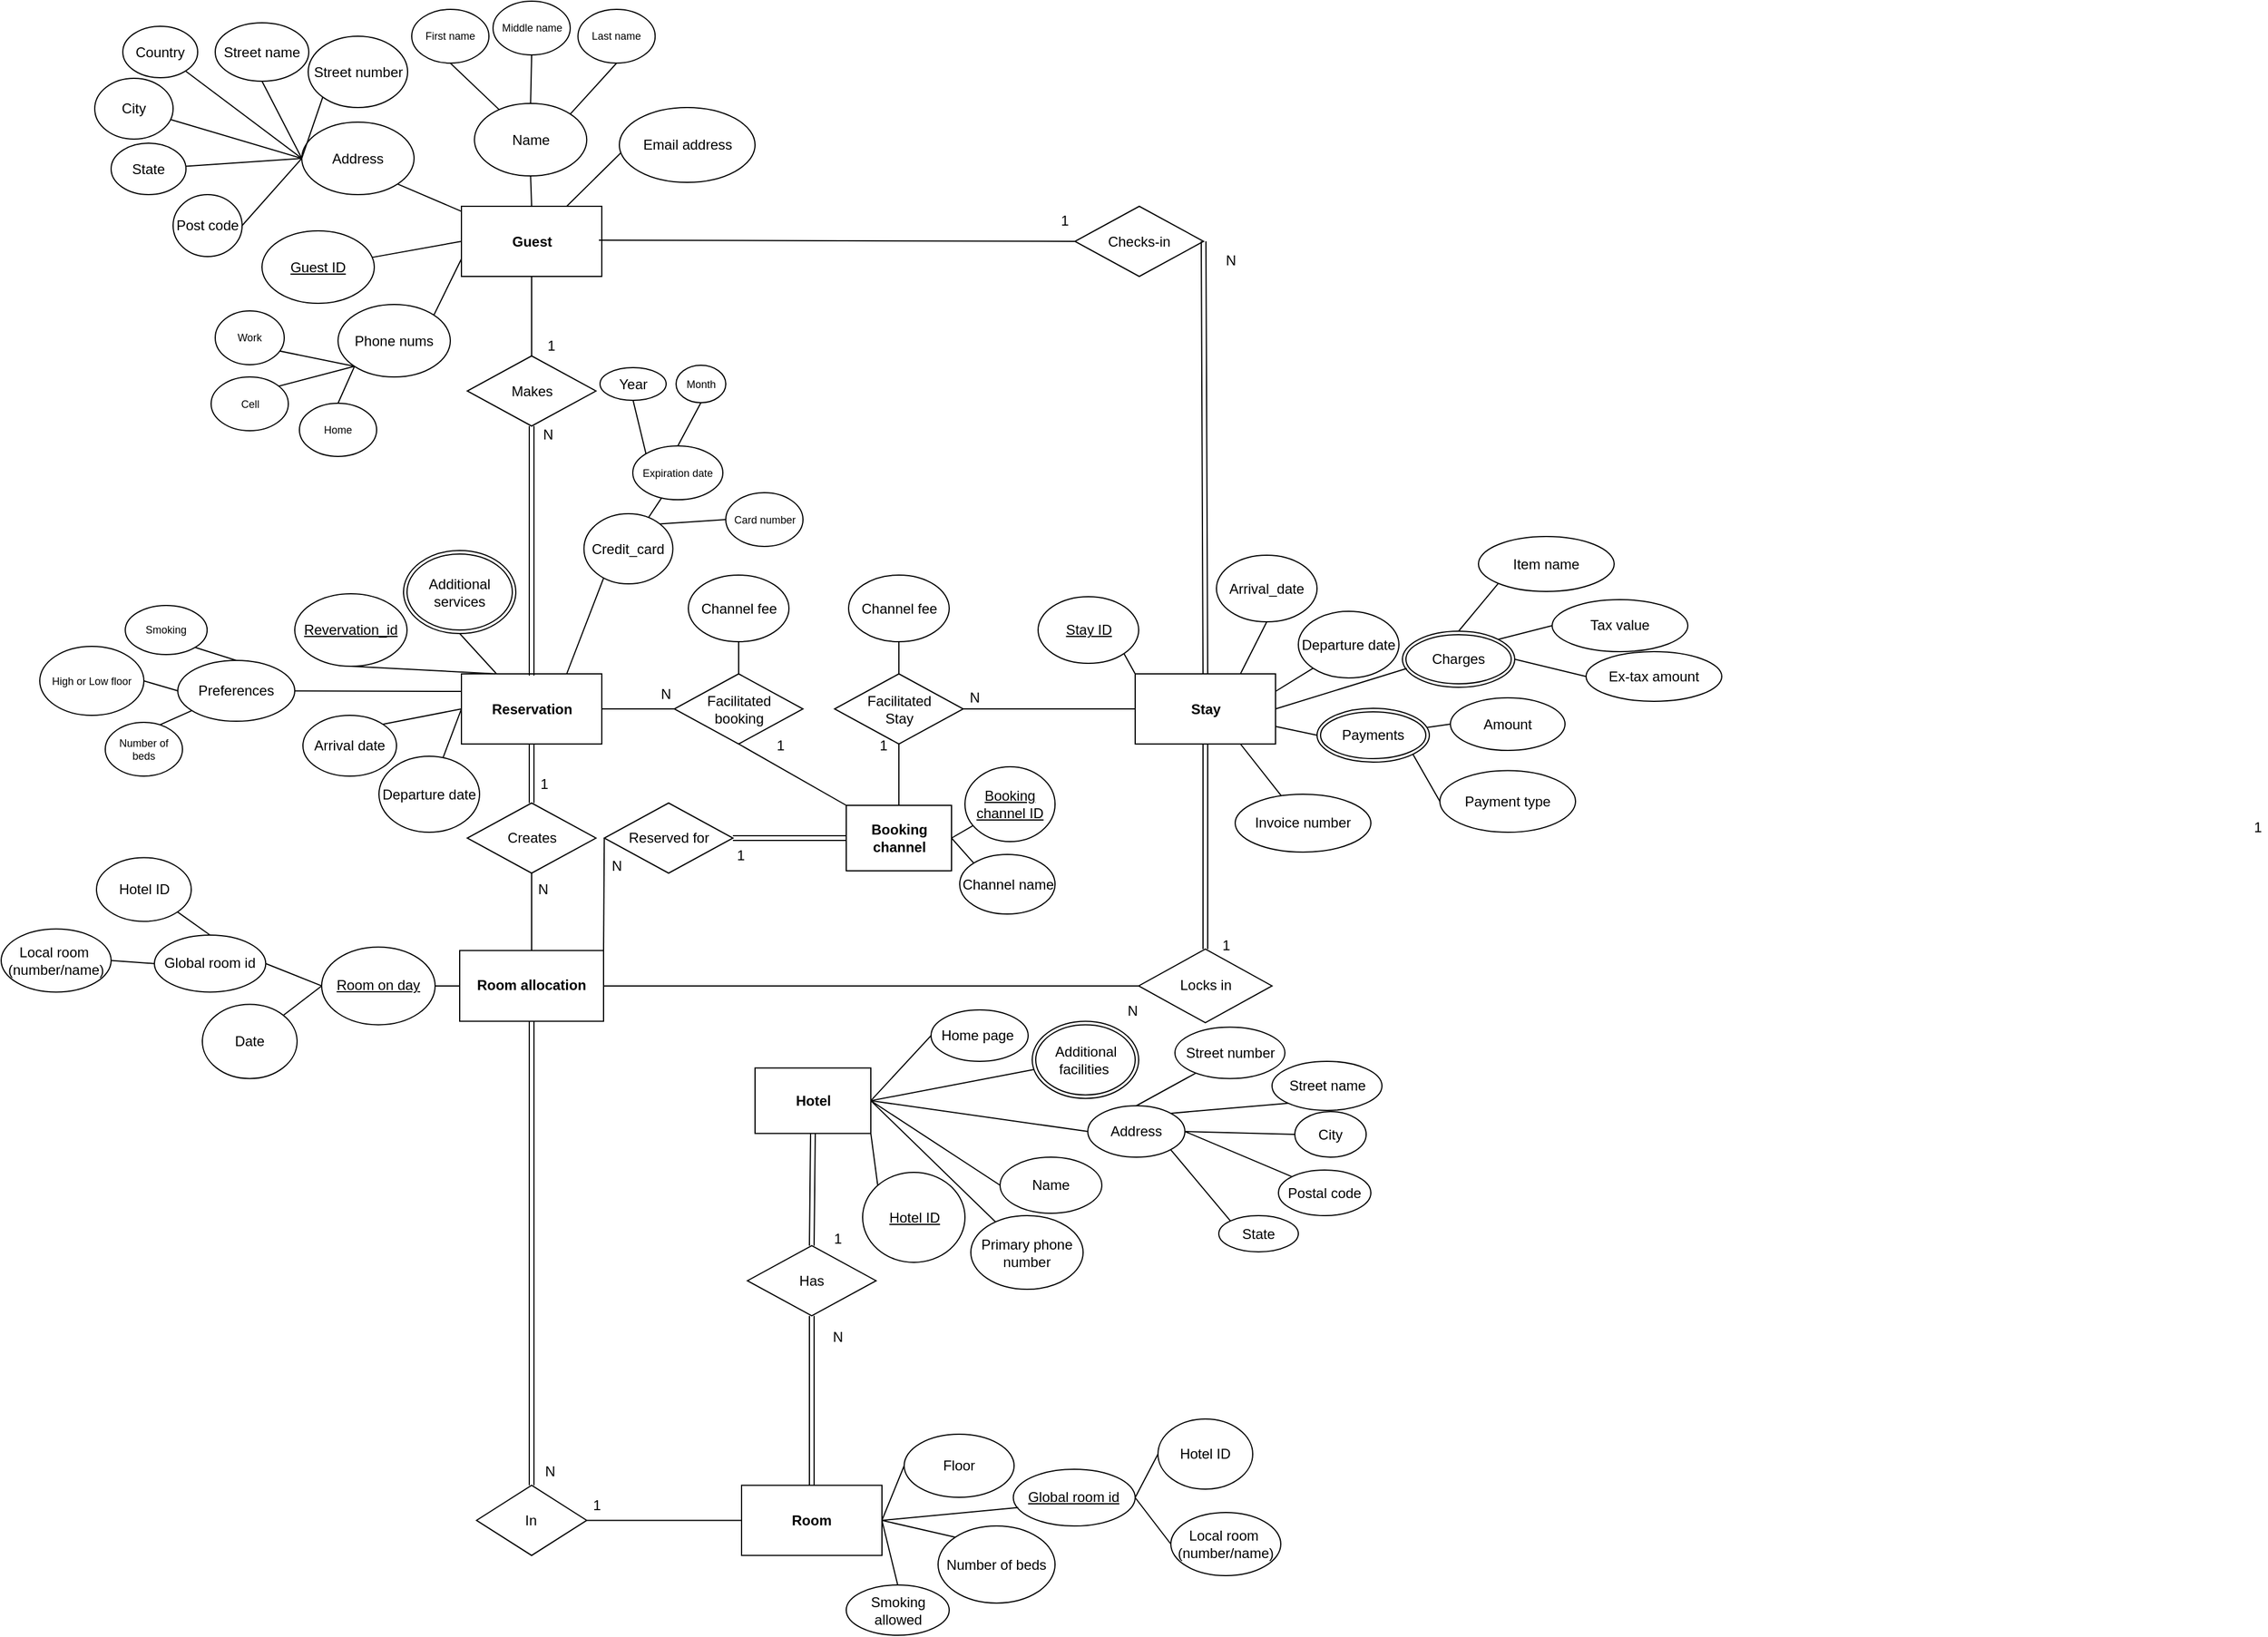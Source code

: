 <mxfile version="15.8.7" type="device"><diagram id="Vvz4wdSxNSkHzIEwYRlT" name="Page-1"><mxGraphModel dx="2076" dy="1298" grid="0" gridSize="10" guides="1" tooltips="1" connect="1" arrows="1" fold="1" page="1" pageScale="1" pageWidth="1169" pageHeight="827" math="0" shadow="0"><root><mxCell id="0"/><mxCell id="1" parent="0"/><mxCell id="kSZO29W48mDVcHMyqwMA-70" style="edgeStyle=none;rounded=0;orthogonalLoop=1;jettySize=auto;html=1;exitX=1;exitY=0.5;exitDx=0;exitDy=0;entryX=0;entryY=0.5;entryDx=0;entryDy=0;fontSize=9;endArrow=none;endFill=0;" parent="1" source="kSZO29W48mDVcHMyqwMA-4" target="JMM3_F4VbtokPOCw57lF-1" edge="1"><mxGeometry relative="1" as="geometry"/></mxCell><mxCell id="mEzknX68HwNAmS_DuOYf-18" style="rounded=0;orthogonalLoop=1;jettySize=auto;html=1;exitX=0;exitY=0.25;exitDx=0;exitDy=0;endArrow=none;endFill=0;" parent="1" source="kSZO29W48mDVcHMyqwMA-4" target="mEzknX68HwNAmS_DuOYf-3" edge="1"><mxGeometry relative="1" as="geometry"><mxPoint x="592" y="580.5" as="targetPoint"/></mxGeometry></mxCell><mxCell id="mEzknX68HwNAmS_DuOYf-25" style="edgeStyle=none;rounded=0;orthogonalLoop=1;jettySize=auto;html=1;exitX=0.25;exitY=0;exitDx=0;exitDy=0;endArrow=none;endFill=0;entryX=0.5;entryY=1;entryDx=0;entryDy=0;" parent="1" source="kSZO29W48mDVcHMyqwMA-4" target="mEzknX68HwNAmS_DuOYf-2" edge="1"><mxGeometry relative="1" as="geometry"><mxPoint x="636" y="532.5" as="targetPoint"/></mxGeometry></mxCell><mxCell id="mEzknX68HwNAmS_DuOYf-27" style="edgeStyle=none;rounded=0;orthogonalLoop=1;jettySize=auto;html=1;exitX=0;exitY=0.5;exitDx=0;exitDy=0;entryX=1;entryY=0;entryDx=0;entryDy=0;endArrow=none;endFill=0;" parent="1" source="kSZO29W48mDVcHMyqwMA-4" target="mEzknX68HwNAmS_DuOYf-6" edge="1"><mxGeometry relative="1" as="geometry"/></mxCell><mxCell id="mEzknX68HwNAmS_DuOYf-28" style="edgeStyle=none;rounded=0;orthogonalLoop=1;jettySize=auto;html=1;exitX=0.75;exitY=0;exitDx=0;exitDy=0;entryX=0.5;entryY=0;entryDx=0;entryDy=0;endArrow=none;endFill=0;" parent="1" source="kSZO29W48mDVcHMyqwMA-4" target="mEzknX68HwNAmS_DuOYf-5" edge="1"><mxGeometry relative="1" as="geometry"/></mxCell><mxCell id="kSZO29W48mDVcHMyqwMA-4" value="Reservation" style="rounded=0;whiteSpace=wrap;html=1;fontStyle=1" parent="1" vertex="1"><mxGeometry x="680.5" y="594.5" width="120" height="60" as="geometry"/></mxCell><mxCell id="kSZO29W48mDVcHMyqwMA-6" value="&lt;span style=&quot;font-weight: normal&quot;&gt;Makes&lt;/span&gt;" style="rhombus;whiteSpace=wrap;html=1;fontStyle=1" parent="1" vertex="1"><mxGeometry x="685.51" y="322.5" width="110" height="60" as="geometry"/></mxCell><mxCell id="mEzknX68HwNAmS_DuOYf-53" style="edgeStyle=none;rounded=0;orthogonalLoop=1;jettySize=auto;html=1;exitX=0;exitY=0.5;exitDx=0;exitDy=0;endArrow=none;endFill=0;" parent="1" source="kSZO29W48mDVcHMyqwMA-10" target="mEzknX68HwNAmS_DuOYf-46" edge="1"><mxGeometry relative="1" as="geometry"/></mxCell><mxCell id="mEzknX68HwNAmS_DuOYf-56" style="edgeStyle=none;rounded=0;orthogonalLoop=1;jettySize=auto;html=1;entryX=0.5;entryY=1;entryDx=0;entryDy=0;endArrow=none;endFill=0;exitX=0.5;exitY=0;exitDx=0;exitDy=0;" parent="1" source="kSZO29W48mDVcHMyqwMA-10" target="mEzknX68HwNAmS_DuOYf-50" edge="1"><mxGeometry relative="1" as="geometry"><mxPoint x="793" y="213.5" as="sourcePoint"/></mxGeometry></mxCell><mxCell id="kSZO29W48mDVcHMyqwMA-10" value="Guest" style="rounded=0;whiteSpace=wrap;html=1;fontStyle=1" parent="1" vertex="1"><mxGeometry x="680.5" y="194.5" width="120" height="60" as="geometry"/></mxCell><mxCell id="mEzknX68HwNAmS_DuOYf-40" value="" style="edgeStyle=none;rounded=0;orthogonalLoop=1;jettySize=auto;html=1;endArrow=none;endFill=0;exitX=0;exitY=0.5;exitDx=0;exitDy=0;entryX=1;entryY=0.5;entryDx=0;entryDy=0;" parent="1" source="kSZO29W48mDVcHMyqwMA-11" target="mEzknX68HwNAmS_DuOYf-36" edge="1"><mxGeometry relative="1" as="geometry"><mxPoint x="646" y="932.5" as="targetPoint"/></mxGeometry></mxCell><mxCell id="kSZO29W48mDVcHMyqwMA-11" value="Room allocation" style="rounded=0;whiteSpace=wrap;html=1;fontStyle=1" parent="1" vertex="1"><mxGeometry x="679.01" y="831.22" width="123" height="60.5" as="geometry"/></mxCell><mxCell id="kSZO29W48mDVcHMyqwMA-12" value="&lt;span style=&quot;font-weight: normal&quot;&gt;Creates&lt;/span&gt;" style="rhombus;whiteSpace=wrap;html=1;fontStyle=1" parent="1" vertex="1"><mxGeometry x="685.5" y="705" width="110" height="60" as="geometry"/></mxCell><mxCell id="kSZO29W48mDVcHMyqwMA-75" style="edgeStyle=none;rounded=0;orthogonalLoop=1;jettySize=auto;html=1;fontSize=9;endArrow=none;endFill=0;exitX=1;exitY=0.5;exitDx=0;exitDy=0;entryX=0;entryY=0;entryDx=0;entryDy=0;" parent="1" source="kSZO29W48mDVcHMyqwMA-68" target="kSZO29W48mDVcHMyqwMA-73" edge="1"><mxGeometry relative="1" as="geometry"><mxPoint x="1060" y="644.5" as="sourcePoint"/><mxPoint x="1072" y="687.5" as="targetPoint"/></mxGeometry></mxCell><mxCell id="kSZO29W48mDVcHMyqwMA-78" style="edgeStyle=none;rounded=0;orthogonalLoop=1;jettySize=auto;html=1;exitX=1;exitY=0.5;exitDx=0;exitDy=0;fontSize=9;endArrow=none;endFill=0;" parent="1" source="kSZO29W48mDVcHMyqwMA-68" target="kSZO29W48mDVcHMyqwMA-74" edge="1"><mxGeometry relative="1" as="geometry"/></mxCell><mxCell id="kSZO29W48mDVcHMyqwMA-68" value="Booking channel" style="rounded=0;whiteSpace=wrap;html=1;fontStyle=1" parent="1" vertex="1"><mxGeometry x="1009.5" y="707" width="90" height="56" as="geometry"/></mxCell><mxCell id="kSZO29W48mDVcHMyqwMA-69" value="&lt;span style=&quot;font-weight: normal&quot;&gt;Facilitated&lt;br&gt;Stay&lt;br&gt;&lt;/span&gt;" style="rhombus;whiteSpace=wrap;html=1;fontStyle=1" parent="1" vertex="1"><mxGeometry x="999.5" y="594.5" width="110" height="60" as="geometry"/></mxCell><mxCell id="kSZO29W48mDVcHMyqwMA-77" style="edgeStyle=none;rounded=0;orthogonalLoop=1;jettySize=auto;html=1;exitX=0.5;exitY=1;exitDx=0;exitDy=0;fontSize=9;endArrow=none;endFill=0;entryX=0.5;entryY=0;entryDx=0;entryDy=0;" parent="1" source="kSZO29W48mDVcHMyqwMA-72" target="kSZO29W48mDVcHMyqwMA-69" edge="1"><mxGeometry relative="1" as="geometry"><mxPoint x="1034" y="569" as="targetPoint"/><Array as="points"/></mxGeometry></mxCell><mxCell id="kSZO29W48mDVcHMyqwMA-72" value="Channel fee" style="ellipse;whiteSpace=wrap;html=1;" parent="1" vertex="1"><mxGeometry x="1011.5" y="510" width="86" height="57" as="geometry"/></mxCell><mxCell id="kSZO29W48mDVcHMyqwMA-73" value="Channel name" style="ellipse;whiteSpace=wrap;html=1;" parent="1" vertex="1"><mxGeometry x="1106.5" y="749" width="81.5" height="51" as="geometry"/></mxCell><mxCell id="kSZO29W48mDVcHMyqwMA-74" value="&lt;u&gt;Booking channel ID&lt;/u&gt;" style="ellipse;whiteSpace=wrap;html=1;fillColor=#FFFFFF;strokeColor=#000000;" parent="1" vertex="1"><mxGeometry x="1111" y="674" width="77" height="64" as="geometry"/></mxCell><mxCell id="mEzknX68HwNAmS_DuOYf-2" value="&lt;u&gt;Revervation_id&lt;/u&gt;" style="ellipse;whiteSpace=wrap;html=1;" parent="1" vertex="1"><mxGeometry x="538" y="526" width="96" height="62" as="geometry"/></mxCell><mxCell id="mEzknX68HwNAmS_DuOYf-19" style="edgeStyle=none;rounded=0;orthogonalLoop=1;jettySize=auto;html=1;exitX=0.5;exitY=0;exitDx=0;exitDy=0;entryX=1;entryY=1;entryDx=0;entryDy=0;endArrow=none;endFill=0;" parent="1" source="mEzknX68HwNAmS_DuOYf-3" target="mEzknX68HwNAmS_DuOYf-12" edge="1"><mxGeometry relative="1" as="geometry"/></mxCell><mxCell id="mEzknX68HwNAmS_DuOYf-20" style="edgeStyle=none;rounded=0;orthogonalLoop=1;jettySize=auto;html=1;exitX=0;exitY=0.5;exitDx=0;exitDy=0;entryX=1;entryY=0.5;entryDx=0;entryDy=0;endArrow=none;endFill=0;" parent="1" source="mEzknX68HwNAmS_DuOYf-3" target="mEzknX68HwNAmS_DuOYf-13" edge="1"><mxGeometry relative="1" as="geometry"/></mxCell><mxCell id="mEzknX68HwNAmS_DuOYf-21" style="edgeStyle=none;rounded=0;orthogonalLoop=1;jettySize=auto;html=1;endArrow=none;endFill=0;entryX=0;entryY=0.5;entryDx=0;entryDy=0;" parent="1" source="mEzknX68HwNAmS_DuOYf-3" target="mEzknX68HwNAmS_DuOYf-14" edge="1"><mxGeometry relative="1" as="geometry"><mxPoint x="921.8" y="527.5" as="targetPoint"/></mxGeometry></mxCell><mxCell id="mEzknX68HwNAmS_DuOYf-3" value="Preferences" style="ellipse;whiteSpace=wrap;html=1;" parent="1" vertex="1"><mxGeometry x="438" y="583" width="100" height="52" as="geometry"/></mxCell><mxCell id="mEzknX68HwNAmS_DuOYf-29" style="edgeStyle=none;rounded=0;orthogonalLoop=1;jettySize=auto;html=1;endArrow=none;endFill=0;entryX=0;entryY=0.5;entryDx=0;entryDy=0;exitX=1;exitY=0;exitDx=0;exitDy=0;" parent="1" source="mEzknX68HwNAmS_DuOYf-5" target="mEzknX68HwNAmS_DuOYf-10" edge="1"><mxGeometry relative="1" as="geometry"><mxPoint x="911" y="500.5" as="targetPoint"/></mxGeometry></mxCell><mxCell id="mEzknX68HwNAmS_DuOYf-30" style="edgeStyle=none;rounded=0;orthogonalLoop=1;jettySize=auto;html=1;endArrow=none;endFill=0;" parent="1" source="mEzknX68HwNAmS_DuOYf-5" target="mEzknX68HwNAmS_DuOYf-9" edge="1"><mxGeometry relative="1" as="geometry"/></mxCell><mxCell id="mEzknX68HwNAmS_DuOYf-5" value="Credit_card" style="ellipse;whiteSpace=wrap;html=1;" parent="1" vertex="1"><mxGeometry x="785.25" y="457.5" width="76" height="60" as="geometry"/></mxCell><mxCell id="mEzknX68HwNAmS_DuOYf-6" value="Arrival date" style="ellipse;whiteSpace=wrap;html=1;" parent="1" vertex="1"><mxGeometry x="545" y="630" width="80" height="52" as="geometry"/></mxCell><mxCell id="mEzknX68HwNAmS_DuOYf-26" style="edgeStyle=none;rounded=0;orthogonalLoop=1;jettySize=auto;html=1;entryX=0;entryY=0.5;entryDx=0;entryDy=0;endArrow=none;endFill=0;" parent="1" source="mEzknX68HwNAmS_DuOYf-7" target="kSZO29W48mDVcHMyqwMA-4" edge="1"><mxGeometry relative="1" as="geometry"/></mxCell><mxCell id="mEzknX68HwNAmS_DuOYf-7" value="Departure date" style="ellipse;whiteSpace=wrap;html=1;" parent="1" vertex="1"><mxGeometry x="610" y="665" width="86" height="65" as="geometry"/></mxCell><mxCell id="mEzknX68HwNAmS_DuOYf-9" value="Expiration date" style="ellipse;whiteSpace=wrap;html=1;fontSize=9;" parent="1" vertex="1"><mxGeometry x="827" y="399.5" width="77" height="46" as="geometry"/></mxCell><mxCell id="mEzknX68HwNAmS_DuOYf-10" value="Card number" style="ellipse;whiteSpace=wrap;html=1;fontSize=9;" parent="1" vertex="1"><mxGeometry x="906.5" y="439.5" width="66" height="46" as="geometry"/></mxCell><mxCell id="mEzknX68HwNAmS_DuOYf-12" value="Smoking" style="ellipse;whiteSpace=wrap;html=1;fontSize=9;" parent="1" vertex="1"><mxGeometry x="393.1" y="536" width="70" height="42" as="geometry"/></mxCell><mxCell id="mEzknX68HwNAmS_DuOYf-13" value="High or Low floor" style="ellipse;whiteSpace=wrap;html=1;fontSize=9;" parent="1" vertex="1"><mxGeometry x="320" y="571" width="89" height="59" as="geometry"/></mxCell><mxCell id="mEzknX68HwNAmS_DuOYf-14" value="Number of beds" style="ellipse;whiteSpace=wrap;html=1;fontSize=9;" parent="1" vertex="1"><mxGeometry x="376" y="636" width="66" height="46" as="geometry"/></mxCell><mxCell id="mEzknX68HwNAmS_DuOYf-36" value="&lt;u&gt;Room on day&lt;/u&gt;" style="ellipse;whiteSpace=wrap;html=1;" parent="1" vertex="1"><mxGeometry x="561" y="828.22" width="97" height="66.5" as="geometry"/></mxCell><mxCell id="mEzknX68HwNAmS_DuOYf-46" value="&lt;u&gt;Guest ID&lt;/u&gt;" style="ellipse;whiteSpace=wrap;html=1;" parent="1" vertex="1"><mxGeometry x="510" y="215.5" width="96" height="62" as="geometry"/></mxCell><mxCell id="mEzknX68HwNAmS_DuOYf-49" value="Address" style="ellipse;whiteSpace=wrap;html=1;" parent="1" vertex="1"><mxGeometry x="544" y="122.5" width="96" height="62" as="geometry"/></mxCell><mxCell id="mEzknX68HwNAmS_DuOYf-65" style="edgeStyle=none;rounded=0;orthogonalLoop=1;jettySize=auto;html=1;exitX=0.5;exitY=0;exitDx=0;exitDy=0;entryX=0.5;entryY=1;entryDx=0;entryDy=0;endArrow=none;endFill=0;" parent="1" source="mEzknX68HwNAmS_DuOYf-50" target="mEzknX68HwNAmS_DuOYf-61" edge="1"><mxGeometry relative="1" as="geometry"><mxPoint x="947.0" y="-66" as="targetPoint"/></mxGeometry></mxCell><mxCell id="mEzknX68HwNAmS_DuOYf-66" style="edgeStyle=none;rounded=0;orthogonalLoop=1;jettySize=auto;html=1;exitX=1;exitY=0;exitDx=0;exitDy=0;entryX=0.5;entryY=1;entryDx=0;entryDy=0;endArrow=none;endFill=0;" parent="1" source="mEzknX68HwNAmS_DuOYf-50" target="mEzknX68HwNAmS_DuOYf-62" edge="1"><mxGeometry relative="1" as="geometry"><mxPoint x="905.0" y="-11.5" as="targetPoint"/></mxGeometry></mxCell><mxCell id="mEzknX68HwNAmS_DuOYf-50" value="Name" style="ellipse;whiteSpace=wrap;html=1;" parent="1" vertex="1"><mxGeometry x="691.63" y="106.5" width="96" height="62" as="geometry"/></mxCell><mxCell id="mEzknX68HwNAmS_DuOYf-51" value="Street number" style="ellipse;whiteSpace=wrap;html=1;" parent="1" vertex="1"><mxGeometry x="549.5" y="49" width="85" height="61" as="geometry"/></mxCell><mxCell id="mEzknX68HwNAmS_DuOYf-60" value="First name" style="ellipse;whiteSpace=wrap;html=1;fontSize=9;" parent="1" vertex="1"><mxGeometry x="638" y="26" width="66" height="46" as="geometry"/></mxCell><mxCell id="mEzknX68HwNAmS_DuOYf-61" value="Middle name" style="ellipse;whiteSpace=wrap;html=1;fontSize=9;" parent="1" vertex="1"><mxGeometry x="707.51" y="19" width="66" height="46" as="geometry"/></mxCell><mxCell id="mEzknX68HwNAmS_DuOYf-62" value="Last name" style="ellipse;whiteSpace=wrap;html=1;fontSize=9;" parent="1" vertex="1"><mxGeometry x="780.13" y="26" width="66" height="46" as="geometry"/></mxCell><mxCell id="mEzknX68HwNAmS_DuOYf-73" style="edgeStyle=none;rounded=0;orthogonalLoop=1;jettySize=auto;html=1;exitX=1;exitY=0;exitDx=0;exitDy=0;entryX=0;entryY=0.75;entryDx=0;entryDy=0;endArrow=none;endFill=0;" parent="1" source="mEzknX68HwNAmS_DuOYf-71" target="kSZO29W48mDVcHMyqwMA-10" edge="1"><mxGeometry relative="1" as="geometry"/></mxCell><mxCell id="mEzknX68HwNAmS_DuOYf-71" value="Phone nums" style="ellipse;whiteSpace=wrap;html=1;" parent="1" vertex="1"><mxGeometry x="575" y="278.5" width="96" height="62" as="geometry"/></mxCell><mxCell id="mEzknX68HwNAmS_DuOYf-93" style="edgeStyle=none;rounded=0;orthogonalLoop=1;jettySize=auto;html=1;exitX=0;exitY=0.5;exitDx=0;exitDy=0;endArrow=none;endFill=0;entryX=0;entryY=1;entryDx=0;entryDy=0;" parent="1" source="mEzknX68HwNAmS_DuOYf-88" target="mEzknX68HwNAmS_DuOYf-71" edge="1"><mxGeometry relative="1" as="geometry"><mxPoint x="1061.2" y="332.5" as="targetPoint"/></mxGeometry></mxCell><mxCell id="mEzknX68HwNAmS_DuOYf-88" value="Work" style="ellipse;whiteSpace=wrap;html=1;fontSize=9;" parent="1" vertex="1"><mxGeometry x="470" y="284" width="59" height="46" as="geometry"/></mxCell><mxCell id="mEzknX68HwNAmS_DuOYf-92" style="edgeStyle=none;rounded=0;orthogonalLoop=1;jettySize=auto;html=1;exitX=0;exitY=0.5;exitDx=0;exitDy=0;endArrow=none;endFill=0;entryX=0;entryY=1;entryDx=0;entryDy=0;" parent="1" source="mEzknX68HwNAmS_DuOYf-89" target="mEzknX68HwNAmS_DuOYf-71" edge="1"><mxGeometry relative="1" as="geometry"><mxPoint x="945" y="253.5" as="targetPoint"/></mxGeometry></mxCell><mxCell id="mEzknX68HwNAmS_DuOYf-89" value="Cell" style="ellipse;whiteSpace=wrap;html=1;fontSize=9;" parent="1" vertex="1"><mxGeometry x="466.5" y="340.5" width="66" height="46" as="geometry"/></mxCell><mxCell id="mEzknX68HwNAmS_DuOYf-91" style="edgeStyle=none;rounded=0;orthogonalLoop=1;jettySize=auto;html=1;exitX=0.5;exitY=0;exitDx=0;exitDy=0;endArrow=none;endFill=0;entryX=0;entryY=1;entryDx=0;entryDy=0;" parent="1" source="mEzknX68HwNAmS_DuOYf-90" target="mEzknX68HwNAmS_DuOYf-71" edge="1"><mxGeometry relative="1" as="geometry"><mxPoint x="944" y="249.5" as="targetPoint"/></mxGeometry></mxCell><mxCell id="mEzknX68HwNAmS_DuOYf-90" value="Home" style="ellipse;whiteSpace=wrap;html=1;fontSize=9;" parent="1" vertex="1"><mxGeometry x="542" y="363" width="66" height="45.5" as="geometry"/></mxCell><mxCell id="bhlN66H2cYyCj1PK4JPE-1" value="&lt;font style=&quot;font-size: 12px&quot;&gt;&lt;font style=&quot;font-size: 12px&quot;&gt;Y&lt;/font&gt;ear&lt;/font&gt;" style="ellipse;whiteSpace=wrap;html=1;fontSize=9;" parent="1" vertex="1"><mxGeometry x="799" y="332.5" width="56.5" height="28" as="geometry"/></mxCell><mxCell id="bhlN66H2cYyCj1PK4JPE-2" value="Month" style="ellipse;whiteSpace=wrap;html=1;fontSize=9;direction=south;" parent="1" vertex="1"><mxGeometry x="864" y="330.5" width="42.5" height="32" as="geometry"/></mxCell><mxCell id="bhlN66H2cYyCj1PK4JPE-4" value="" style="edgeStyle=none;rounded=0;orthogonalLoop=1;jettySize=auto;html=1;endArrow=none;endFill=0;exitX=1;exitY=0.5;exitDx=0;exitDy=0;entryX=0.5;entryY=0;entryDx=0;entryDy=0;" parent="1" source="bhlN66H2cYyCj1PK4JPE-2" target="mEzknX68HwNAmS_DuOYf-9" edge="1"><mxGeometry relative="1" as="geometry"><mxPoint x="939" y="767.5" as="sourcePoint"/><mxPoint x="907" y="422.5" as="targetPoint"/></mxGeometry></mxCell><mxCell id="bhlN66H2cYyCj1PK4JPE-7" value="" style="edgeStyle=none;rounded=0;orthogonalLoop=1;jettySize=auto;html=1;endArrow=none;endFill=0;entryX=0;entryY=0;entryDx=0;entryDy=0;exitX=0.5;exitY=1;exitDx=0;exitDy=0;" parent="1" source="bhlN66H2cYyCj1PK4JPE-1" target="mEzknX68HwNAmS_DuOYf-9" edge="1"><mxGeometry relative="1" as="geometry"><mxPoint x="856" y="370.5" as="sourcePoint"/><mxPoint x="973.76" y="854.47" as="targetPoint"/></mxGeometry></mxCell><mxCell id="bhlN66H2cYyCj1PK4JPE-10" value="Additional services" style="ellipse;shape=doubleEllipse;margin=3;whiteSpace=wrap;html=1;align=center;" parent="1" vertex="1"><mxGeometry x="631" y="489" width="96" height="71" as="geometry"/></mxCell><mxCell id="bhlN66H2cYyCj1PK4JPE-20" value="Email address" style="ellipse;whiteSpace=wrap;html=1;" parent="1" vertex="1"><mxGeometry x="815.5" y="110" width="116" height="64" as="geometry"/></mxCell><mxCell id="bhlN66H2cYyCj1PK4JPE-21" style="edgeStyle=none;rounded=0;orthogonalLoop=1;jettySize=auto;html=1;entryX=0.75;entryY=0;entryDx=0;entryDy=0;endArrow=none;endFill=0;exitX=0.009;exitY=0.609;exitDx=0;exitDy=0;exitPerimeter=0;" parent="1" source="bhlN66H2cYyCj1PK4JPE-20" target="kSZO29W48mDVcHMyqwMA-10" edge="1"><mxGeometry relative="1" as="geometry"><mxPoint x="893" y="224.5" as="sourcePoint"/><mxPoint x="797" y="216.5" as="targetPoint"/></mxGeometry></mxCell><mxCell id="bhlN66H2cYyCj1PK4JPE-23" value="City" style="ellipse;whiteSpace=wrap;html=1;" parent="1" vertex="1"><mxGeometry x="367.0" y="85" width="67" height="52" as="geometry"/></mxCell><mxCell id="bhlN66H2cYyCj1PK4JPE-24" value="State" style="ellipse;whiteSpace=wrap;html=1;" parent="1" vertex="1"><mxGeometry x="381" y="140.5" width="64" height="44" as="geometry"/></mxCell><mxCell id="bhlN66H2cYyCj1PK4JPE-25" value="Post code" style="ellipse;whiteSpace=wrap;html=1;" parent="1" vertex="1"><mxGeometry x="434" y="184.5" width="59" height="53" as="geometry"/></mxCell><mxCell id="bhlN66H2cYyCj1PK4JPE-27" value="Street name" style="ellipse;whiteSpace=wrap;html=1;" parent="1" vertex="1"><mxGeometry x="470.0" y="37.5" width="80" height="50" as="geometry"/></mxCell><mxCell id="bhlN66H2cYyCj1PK4JPE-36" value="" style="endArrow=none;html=1;rounded=0;entryX=0;entryY=1;entryDx=0;entryDy=0;exitX=0;exitY=0.5;exitDx=0;exitDy=0;" parent="1" source="mEzknX68HwNAmS_DuOYf-49" target="mEzknX68HwNAmS_DuOYf-51" edge="1"><mxGeometry width="50" height="50" relative="1" as="geometry"><mxPoint x="636.21" y="174" as="sourcePoint"/><mxPoint x="667.5" y="94" as="targetPoint"/></mxGeometry></mxCell><mxCell id="bhlN66H2cYyCj1PK4JPE-39" value="" style="endArrow=none;html=1;rounded=0;entryX=0;entryY=0.5;entryDx=0;entryDy=0;exitX=0.5;exitY=1;exitDx=0;exitDy=0;" parent="1" source="bhlN66H2cYyCj1PK4JPE-27" target="mEzknX68HwNAmS_DuOYf-49" edge="1"><mxGeometry width="50" height="50" relative="1" as="geometry"><mxPoint x="653.21" y="549" as="sourcePoint"/><mxPoint x="703.21" y="499" as="targetPoint"/></mxGeometry></mxCell><mxCell id="bhlN66H2cYyCj1PK4JPE-40" value="" style="endArrow=none;html=1;rounded=0;entryX=0;entryY=0.5;entryDx=0;entryDy=0;" parent="1" source="bhlN66H2cYyCj1PK4JPE-23" target="mEzknX68HwNAmS_DuOYf-49" edge="1"><mxGeometry width="50" height="50" relative="1" as="geometry"><mxPoint x="618.229" y="147.87" as="sourcePoint"/><mxPoint x="660.191" y="172.13" as="targetPoint"/></mxGeometry></mxCell><mxCell id="bhlN66H2cYyCj1PK4JPE-41" value="" style="endArrow=none;html=1;rounded=0;entryX=0;entryY=0.5;entryDx=0;entryDy=0;" parent="1" source="bhlN66H2cYyCj1PK4JPE-24" target="mEzknX68HwNAmS_DuOYf-49" edge="1"><mxGeometry width="50" height="50" relative="1" as="geometry"><mxPoint x="614.21" y="194" as="sourcePoint"/><mxPoint x="639.21" y="195" as="targetPoint"/></mxGeometry></mxCell><mxCell id="bhlN66H2cYyCj1PK4JPE-42" value="" style="endArrow=none;html=1;rounded=0;entryX=0;entryY=0.5;entryDx=0;entryDy=0;exitX=1;exitY=0.5;exitDx=0;exitDy=0;" parent="1" source="bhlN66H2cYyCj1PK4JPE-25" target="mEzknX68HwNAmS_DuOYf-49" edge="1"><mxGeometry width="50" height="50" relative="1" as="geometry"><mxPoint x="640" y="184" as="sourcePoint"/><mxPoint x="691.21" y="118" as="targetPoint"/></mxGeometry></mxCell><mxCell id="bhlN66H2cYyCj1PK4JPE-61" style="edgeStyle=none;rounded=0;orthogonalLoop=1;jettySize=auto;html=1;exitX=0;exitY=0.5;exitDx=0;exitDy=0;" parent="1" source="kSZO29W48mDVcHMyqwMA-4" target="kSZO29W48mDVcHMyqwMA-4" edge="1"><mxGeometry relative="1" as="geometry"/></mxCell><mxCell id="bhlN66H2cYyCj1PK4JPE-71" style="edgeStyle=none;rounded=0;orthogonalLoop=1;jettySize=auto;html=1;exitX=0.5;exitY=1;exitDx=0;exitDy=0;endArrow=none;endFill=0;entryX=0.5;entryY=0;entryDx=0;entryDy=0;" parent="1" source="kSZO29W48mDVcHMyqwMA-12" target="kSZO29W48mDVcHMyqwMA-11" edge="1"><mxGeometry relative="1" as="geometry"><mxPoint x="742" y="761.5" as="sourcePoint"/><mxPoint x="737" y="859.5" as="targetPoint"/></mxGeometry></mxCell><mxCell id="bhlN66H2cYyCj1PK4JPE-74" style="edgeStyle=none;rounded=0;orthogonalLoop=1;jettySize=auto;html=1;exitX=0.5;exitY=1;exitDx=0;exitDy=0;" parent="1" edge="1"><mxGeometry relative="1" as="geometry"><mxPoint x="730.5" y="1154.5" as="sourcePoint"/><mxPoint x="730.5" y="1154.5" as="targetPoint"/></mxGeometry></mxCell><mxCell id="bhlN66H2cYyCj1PK4JPE-75" value="" style="edgeStyle=none;rounded=0;orthogonalLoop=1;jettySize=auto;html=1;endArrow=none;endFill=0;entryX=1;entryY=0;entryDx=0;entryDy=0;exitX=0;exitY=0.5;exitDx=0;exitDy=0;" parent="1" source="mEzknX68HwNAmS_DuOYf-36" target="bhlN66H2cYyCj1PK4JPE-79" edge="1"><mxGeometry relative="1" as="geometry"><mxPoint x="555" y="829" as="sourcePoint"/><mxPoint x="559" y="917" as="targetPoint"/></mxGeometry></mxCell><mxCell id="bhlN66H2cYyCj1PK4JPE-76" value="" style="edgeStyle=none;rounded=0;orthogonalLoop=1;jettySize=auto;html=1;endArrow=none;endFill=0;exitX=0;exitY=0.5;exitDx=0;exitDy=0;entryX=1;entryY=0.5;entryDx=0;entryDy=0;" parent="1" source="mEzknX68HwNAmS_DuOYf-36" target="KBS7Uwmyjrz4kyJEV8Sh-16" edge="1"><mxGeometry relative="1" as="geometry"><mxPoint x="704.021" y="1048.334" as="sourcePoint"/><mxPoint x="411" y="825" as="targetPoint"/></mxGeometry></mxCell><mxCell id="bhlN66H2cYyCj1PK4JPE-77" style="edgeStyle=none;rounded=0;orthogonalLoop=1;jettySize=auto;html=1;exitX=0;exitY=1;exitDx=0;exitDy=0;" parent="1" source="mEzknX68HwNAmS_DuOYf-36" target="mEzknX68HwNAmS_DuOYf-36" edge="1"><mxGeometry relative="1" as="geometry"/></mxCell><mxCell id="bhlN66H2cYyCj1PK4JPE-79" value="Date" style="ellipse;whiteSpace=wrap;html=1;" parent="1" vertex="1"><mxGeometry x="459" y="877.25" width="81" height="63.5" as="geometry"/></mxCell><mxCell id="bhlN66H2cYyCj1PK4JPE-87" style="edgeStyle=none;rounded=0;orthogonalLoop=1;jettySize=auto;html=1;exitX=0.25;exitY=0;exitDx=0;exitDy=0;endArrow=none;endFill=0;entryX=0.5;entryY=1;entryDx=0;entryDy=0;" parent="1" source="kSZO29W48mDVcHMyqwMA-4" target="bhlN66H2cYyCj1PK4JPE-10" edge="1"><mxGeometry relative="1" as="geometry"><mxPoint x="717" y="604.5" as="sourcePoint"/><mxPoint x="641" y="554.5" as="targetPoint"/></mxGeometry></mxCell><mxCell id="bhlN66H2cYyCj1PK4JPE-88" style="edgeStyle=none;rounded=0;orthogonalLoop=1;jettySize=auto;html=1;entryX=0.956;entryY=0.715;entryDx=0;entryDy=0;entryPerimeter=0;" parent="1" source="mEzknX68HwNAmS_DuOYf-3" target="mEzknX68HwNAmS_DuOYf-3" edge="1"><mxGeometry relative="1" as="geometry"/></mxCell><mxCell id="bhlN66H2cYyCj1PK4JPE-96" style="edgeStyle=none;rounded=0;orthogonalLoop=1;jettySize=auto;html=1;endArrow=none;endFill=0;entryX=1;entryY=1;entryDx=0;entryDy=0;" parent="1" source="kSZO29W48mDVcHMyqwMA-10" target="mEzknX68HwNAmS_DuOYf-49" edge="1"><mxGeometry relative="1" as="geometry"><mxPoint x="680" y="191.5" as="sourcePoint"/><mxPoint x="695" y="150.5" as="targetPoint"/></mxGeometry></mxCell><mxCell id="bhlN66H2cYyCj1PK4JPE-97" style="edgeStyle=none;rounded=0;orthogonalLoop=1;jettySize=auto;html=1;exitX=1;exitY=1;exitDx=0;exitDy=0;fontSize=12;" parent="1" source="bhlN66H2cYyCj1PK4JPE-27" target="bhlN66H2cYyCj1PK4JPE-27" edge="1"><mxGeometry relative="1" as="geometry"/></mxCell><mxCell id="bhlN66H2cYyCj1PK4JPE-100" style="edgeStyle=none;rounded=0;orthogonalLoop=1;jettySize=auto;html=1;entryX=1;entryY=0.5;entryDx=0;entryDy=0;fontSize=12;" parent="1" source="kSZO29W48mDVcHMyqwMA-10" target="kSZO29W48mDVcHMyqwMA-10" edge="1"><mxGeometry relative="1" as="geometry"/></mxCell><mxCell id="bhlN66H2cYyCj1PK4JPE-101" style="edgeStyle=none;rounded=0;orthogonalLoop=1;jettySize=auto;html=1;exitX=0;exitY=1;exitDx=0;exitDy=0;fontSize=12;" parent="1" edge="1"><mxGeometry relative="1" as="geometry"><mxPoint x="643.503" y="914.977" as="sourcePoint"/><mxPoint x="642.842" y="914.579" as="targetPoint"/></mxGeometry></mxCell><mxCell id="bhlN66H2cYyCj1PK4JPE-103" value="Hotel" style="rounded=0;whiteSpace=wrap;html=1;fontStyle=1" parent="1" vertex="1"><mxGeometry x="931.5" y="931.69" width="99" height="56" as="geometry"/></mxCell><mxCell id="bhlN66H2cYyCj1PK4JPE-104" style="edgeStyle=none;rounded=0;orthogonalLoop=1;jettySize=auto;html=1;fontSize=9;endArrow=none;endFill=0;entryX=1;entryY=0.5;entryDx=0;entryDy=0;" parent="1" source="bhlN66H2cYyCj1PK4JPE-105" target="bhlN66H2cYyCj1PK4JPE-103" edge="1"><mxGeometry relative="1" as="geometry"><mxPoint x="1060.5" y="806.5" as="sourcePoint"/><mxPoint x="1053" y="878" as="targetPoint"/></mxGeometry></mxCell><mxCell id="bhlN66H2cYyCj1PK4JPE-105" value="Additional facilities&amp;nbsp;" style="ellipse;shape=doubleEllipse;margin=3;whiteSpace=wrap;html=1;align=center;" parent="1" vertex="1"><mxGeometry x="1168.5" y="891.72" width="91" height="66" as="geometry"/></mxCell><mxCell id="bhlN66H2cYyCj1PK4JPE-106" value="Home page&amp;nbsp;" style="ellipse;whiteSpace=wrap;html=1;" parent="1" vertex="1"><mxGeometry x="1082" y="882" width="83" height="44" as="geometry"/></mxCell><mxCell id="bhlN66H2cYyCj1PK4JPE-107" style="edgeStyle=none;rounded=0;orthogonalLoop=1;jettySize=auto;html=1;fontSize=9;endArrow=none;endFill=0;exitX=0;exitY=0.5;exitDx=0;exitDy=0;entryX=1;entryY=0.5;entryDx=0;entryDy=0;" parent="1" source="bhlN66H2cYyCj1PK4JPE-106" target="bhlN66H2cYyCj1PK4JPE-103" edge="1"><mxGeometry relative="1" as="geometry"><mxPoint x="1087.367" y="818.689" as="sourcePoint"/><mxPoint x="1053" y="890" as="targetPoint"/></mxGeometry></mxCell><mxCell id="bhlN66H2cYyCj1PK4JPE-108" value="Name" style="ellipse;whiteSpace=wrap;html=1;" parent="1" vertex="1"><mxGeometry x="1141" y="1008" width="87" height="48" as="geometry"/></mxCell><mxCell id="bhlN66H2cYyCj1PK4JPE-109" style="edgeStyle=none;rounded=0;orthogonalLoop=1;jettySize=auto;html=1;fontSize=9;endArrow=none;endFill=0;exitX=0;exitY=0.5;exitDx=0;exitDy=0;entryX=1;entryY=0.5;entryDx=0;entryDy=0;" parent="1" source="bhlN66H2cYyCj1PK4JPE-108" target="bhlN66H2cYyCj1PK4JPE-103" edge="1"><mxGeometry relative="1" as="geometry"><mxPoint x="1077.012" y="823.628" as="sourcePoint"/><mxPoint x="1053" y="892" as="targetPoint"/></mxGeometry></mxCell><mxCell id="bhlN66H2cYyCj1PK4JPE-110" style="edgeStyle=none;rounded=0;orthogonalLoop=1;jettySize=auto;html=1;fontSize=9;endArrow=none;endFill=0;exitX=0;exitY=0.5;exitDx=0;exitDy=0;entryX=1;entryY=0.5;entryDx=0;entryDy=0;" parent="1" source="bhlN66H2cYyCj1PK4JPE-111" target="bhlN66H2cYyCj1PK4JPE-103" edge="1"><mxGeometry relative="1" as="geometry"><mxPoint x="1202.5" y="883.5" as="sourcePoint"/><mxPoint x="1056.5" y="883.5" as="targetPoint"/></mxGeometry></mxCell><mxCell id="bhlN66H2cYyCj1PK4JPE-111" value="Address" style="ellipse;whiteSpace=wrap;html=1;" parent="1" vertex="1"><mxGeometry x="1216" y="964" width="83" height="44" as="geometry"/></mxCell><mxCell id="bhlN66H2cYyCj1PK4JPE-112" value="Street number" style="ellipse;whiteSpace=wrap;html=1;" parent="1" vertex="1"><mxGeometry x="1290.5" y="896.75" width="94" height="44" as="geometry"/></mxCell><mxCell id="bhlN66H2cYyCj1PK4JPE-113" style="edgeStyle=none;rounded=0;orthogonalLoop=1;jettySize=auto;html=1;fontSize=9;endArrow=none;endFill=0;entryX=0.5;entryY=0;entryDx=0;entryDy=0;exitX=0.193;exitY=0.89;exitDx=0;exitDy=0;exitPerimeter=0;" parent="1" source="bhlN66H2cYyCj1PK4JPE-112" target="bhlN66H2cYyCj1PK4JPE-111" edge="1"><mxGeometry relative="1" as="geometry"><mxPoint x="1270" y="963" as="sourcePoint"/><mxPoint x="1122.5" y="935.22" as="targetPoint"/></mxGeometry></mxCell><mxCell id="bhlN66H2cYyCj1PK4JPE-114" value="Street name" style="ellipse;whiteSpace=wrap;html=1;" parent="1" vertex="1"><mxGeometry x="1373.5" y="926" width="94" height="42" as="geometry"/></mxCell><mxCell id="bhlN66H2cYyCj1PK4JPE-115" style="edgeStyle=none;rounded=0;orthogonalLoop=1;jettySize=auto;html=1;fontSize=9;endArrow=none;endFill=0;entryX=1;entryY=0;entryDx=0;entryDy=0;exitX=0;exitY=1;exitDx=0;exitDy=0;" parent="1" source="bhlN66H2cYyCj1PK4JPE-114" target="bhlN66H2cYyCj1PK4JPE-111" edge="1"><mxGeometry relative="1" as="geometry"><mxPoint x="1596" y="753" as="sourcePoint"/><mxPoint x="1208" y="968.22" as="targetPoint"/></mxGeometry></mxCell><mxCell id="bhlN66H2cYyCj1PK4JPE-116" value="City" style="ellipse;whiteSpace=wrap;html=1;" parent="1" vertex="1"><mxGeometry x="1393" y="969" width="61" height="39" as="geometry"/></mxCell><mxCell id="bhlN66H2cYyCj1PK4JPE-117" style="edgeStyle=none;rounded=0;orthogonalLoop=1;jettySize=auto;html=1;fontSize=9;endArrow=none;endFill=0;exitX=0;exitY=0.5;exitDx=0;exitDy=0;entryX=1;entryY=0.5;entryDx=0;entryDy=0;" parent="1" source="bhlN66H2cYyCj1PK4JPE-116" target="bhlN66H2cYyCj1PK4JPE-111" edge="1"><mxGeometry relative="1" as="geometry"><mxPoint x="1212.5" y="959.04" as="sourcePoint"/><mxPoint x="1363" y="788.72" as="targetPoint"/><Array as="points"/></mxGeometry></mxCell><mxCell id="bhlN66H2cYyCj1PK4JPE-119" value="State" style="ellipse;whiteSpace=wrap;html=1;" parent="1" vertex="1"><mxGeometry x="1328" y="1058" width="68" height="31" as="geometry"/></mxCell><mxCell id="bhlN66H2cYyCj1PK4JPE-120" style="edgeStyle=none;rounded=0;orthogonalLoop=1;jettySize=auto;html=1;fontSize=9;endArrow=none;endFill=0;entryX=1;entryY=1;entryDx=0;entryDy=0;exitX=0;exitY=0;exitDx=0;exitDy=0;" parent="1" source="bhlN66H2cYyCj1PK4JPE-119" target="bhlN66H2cYyCj1PK4JPE-111" edge="1"><mxGeometry relative="1" as="geometry"><mxPoint x="1212.5" y="1013.04" as="sourcePoint"/><mxPoint x="1151.5" y="1012.79" as="targetPoint"/></mxGeometry></mxCell><mxCell id="bhlN66H2cYyCj1PK4JPE-123" value="Postal code" style="ellipse;whiteSpace=wrap;html=1;" parent="1" vertex="1"><mxGeometry x="1379" y="1019" width="79" height="39" as="geometry"/></mxCell><mxCell id="bhlN66H2cYyCj1PK4JPE-124" style="edgeStyle=none;rounded=0;orthogonalLoop=1;jettySize=auto;html=1;fontSize=9;endArrow=none;endFill=0;entryX=1;entryY=0.5;entryDx=0;entryDy=0;exitX=0;exitY=0;exitDx=0;exitDy=0;" parent="1" source="bhlN66H2cYyCj1PK4JPE-123" target="bhlN66H2cYyCj1PK4JPE-111" edge="1"><mxGeometry relative="1" as="geometry"><mxPoint x="1202.5" y="1032.04" as="sourcePoint"/><mxPoint x="1141.5" y="982.97" as="targetPoint"/></mxGeometry></mxCell><mxCell id="bhlN66H2cYyCj1PK4JPE-127" value="Primary phone number" style="ellipse;whiteSpace=wrap;html=1;rotation=0;" parent="1" vertex="1"><mxGeometry x="1116" y="1058" width="96" height="63" as="geometry"/></mxCell><mxCell id="bhlN66H2cYyCj1PK4JPE-128" value="&lt;u&gt;Hotel ID&lt;/u&gt;" style="ellipse;whiteSpace=wrap;html=1;" parent="1" vertex="1"><mxGeometry x="1023.5" y="1021" width="87.5" height="77" as="geometry"/></mxCell><mxCell id="bhlN66H2cYyCj1PK4JPE-129" style="edgeStyle=none;rounded=0;orthogonalLoop=1;jettySize=auto;html=1;fontSize=9;endArrow=none;endFill=0;exitX=0;exitY=0;exitDx=0;exitDy=0;entryX=1;entryY=1;entryDx=0;entryDy=0;" parent="1" source="bhlN66H2cYyCj1PK4JPE-128" target="bhlN66H2cYyCj1PK4JPE-103" edge="1"><mxGeometry relative="1" as="geometry"><mxPoint x="996.5" y="803.5" as="sourcePoint"/><mxPoint x="1053.5" y="854.5" as="targetPoint"/><Array as="points"/></mxGeometry></mxCell><mxCell id="bhlN66H2cYyCj1PK4JPE-130" style="edgeStyle=none;rounded=0;orthogonalLoop=1;jettySize=auto;html=1;fontSize=9;endArrow=none;endFill=0;entryX=1;entryY=0.5;entryDx=0;entryDy=0;" parent="1" source="bhlN66H2cYyCj1PK4JPE-127" target="bhlN66H2cYyCj1PK4JPE-103" edge="1"><mxGeometry relative="1" as="geometry"><mxPoint x="880" y="934.5" as="sourcePoint"/><mxPoint x="1060" y="880" as="targetPoint"/><Array as="points"/></mxGeometry></mxCell><mxCell id="bhlN66H2cYyCj1PK4JPE-131" value="&lt;span style=&quot;font-weight: normal&quot;&gt;Has&lt;/span&gt;" style="rhombus;whiteSpace=wrap;html=1;fontStyle=1" parent="1" vertex="1"><mxGeometry x="925" y="1083.72" width="110" height="60" as="geometry"/></mxCell><mxCell id="bhlN66H2cYyCj1PK4JPE-136" value="Room" style="rounded=0;whiteSpace=wrap;html=1;fontStyle=1" parent="1" vertex="1"><mxGeometry x="920" y="1288.72" width="120" height="60" as="geometry"/></mxCell><mxCell id="bhlN66H2cYyCj1PK4JPE-137" value="Floor" style="ellipse;whiteSpace=wrap;html=1;" parent="1" vertex="1"><mxGeometry x="1059" y="1245" width="94" height="54" as="geometry"/></mxCell><mxCell id="bhlN66H2cYyCj1PK4JPE-138" style="edgeStyle=none;rounded=0;orthogonalLoop=1;jettySize=auto;html=1;fontSize=9;endArrow=none;endFill=0;entryX=1;entryY=0.5;entryDx=0;entryDy=0;exitX=0;exitY=0.5;exitDx=0;exitDy=0;" parent="1" source="bhlN66H2cYyCj1PK4JPE-137" target="bhlN66H2cYyCj1PK4JPE-136" edge="1"><mxGeometry relative="1" as="geometry"><mxPoint x="1299.189" y="1260.996" as="sourcePoint"/><mxPoint x="1041" y="1295.72" as="targetPoint"/></mxGeometry></mxCell><mxCell id="bhlN66H2cYyCj1PK4JPE-139" value="&lt;u&gt;Global room id&lt;/u&gt;" style="ellipse;whiteSpace=wrap;html=1;" parent="1" vertex="1"><mxGeometry x="1152.31" y="1275" width="104.19" height="48.5" as="geometry"/></mxCell><mxCell id="bhlN66H2cYyCj1PK4JPE-140" style="edgeStyle=none;rounded=0;orthogonalLoop=1;jettySize=auto;html=1;fontSize=9;endArrow=none;endFill=0;exitX=0.041;exitY=0.675;exitDx=0;exitDy=0;exitPerimeter=0;entryX=1;entryY=0.5;entryDx=0;entryDy=0;" parent="1" source="bhlN66H2cYyCj1PK4JPE-139" target="bhlN66H2cYyCj1PK4JPE-136" edge="1"><mxGeometry relative="1" as="geometry"><mxPoint x="1099.31" y="1298.04" as="sourcePoint"/><mxPoint x="1038" y="1297.72" as="targetPoint"/></mxGeometry></mxCell><mxCell id="bhlN66H2cYyCj1PK4JPE-142" style="edgeStyle=none;rounded=0;orthogonalLoop=1;jettySize=auto;html=1;fontSize=9;endArrow=none;endFill=0;entryX=1;entryY=0.5;entryDx=0;entryDy=0;exitX=0.5;exitY=0;exitDx=0;exitDy=0;" parent="1" source="bhlN66H2cYyCj1PK4JPE-143" target="bhlN66H2cYyCj1PK4JPE-136" edge="1"><mxGeometry relative="1" as="geometry"><mxPoint x="1063" y="1390.22" as="sourcePoint"/><mxPoint x="973" y="1347.72" as="targetPoint"/></mxGeometry></mxCell><mxCell id="bhlN66H2cYyCj1PK4JPE-143" value="Smoking allowed" style="ellipse;whiteSpace=wrap;html=1;fillColor=#FFFFFF;strokeColor=#000000;" parent="1" vertex="1"><mxGeometry x="1009.5" y="1374" width="88" height="43" as="geometry"/></mxCell><mxCell id="bhlN66H2cYyCj1PK4JPE-145" style="edgeStyle=none;rounded=0;orthogonalLoop=1;jettySize=auto;html=1;fontSize=9;endArrow=none;endFill=0;entryX=1;entryY=0.5;entryDx=0;entryDy=0;exitX=0;exitY=0.5;exitDx=0;exitDy=0;" parent="1" source="bhlN66H2cYyCj1PK4JPE-146" target="bhlN66H2cYyCj1PK4JPE-139" edge="1"><mxGeometry relative="1" as="geometry"><mxPoint x="1239.5" y="1004.5" as="sourcePoint"/><mxPoint x="1062.497" y="1076.324" as="targetPoint"/></mxGeometry></mxCell><mxCell id="bhlN66H2cYyCj1PK4JPE-146" value="Hotel ID" style="ellipse;whiteSpace=wrap;html=1;" parent="1" vertex="1"><mxGeometry x="1276" y="1232" width="81" height="60" as="geometry"/></mxCell><mxCell id="bhlN66H2cYyCj1PK4JPE-147" style="edgeStyle=none;rounded=0;orthogonalLoop=1;jettySize=auto;html=1;fontSize=9;endArrow=none;endFill=0;entryX=1;entryY=0.5;entryDx=0;entryDy=0;exitX=0;exitY=0.5;exitDx=0;exitDy=0;" parent="1" source="bhlN66H2cYyCj1PK4JPE-148" target="bhlN66H2cYyCj1PK4JPE-139" edge="1"><mxGeometry relative="1" as="geometry"><mxPoint x="1251.5" y="1283.72" as="sourcePoint"/><mxPoint x="1160.405" y="1250.22" as="targetPoint"/></mxGeometry></mxCell><mxCell id="bhlN66H2cYyCj1PK4JPE-148" value="Local room&amp;nbsp;&lt;br&gt;(number/name)" style="ellipse;whiteSpace=wrap;html=1;" parent="1" vertex="1"><mxGeometry x="1287" y="1312" width="94" height="54" as="geometry"/></mxCell><mxCell id="bhlN66H2cYyCj1PK4JPE-157" value="In" style="rhombus;whiteSpace=wrap;html=1;fontStyle=0" parent="1" vertex="1"><mxGeometry x="693.38" y="1288.72" width="94.25" height="60" as="geometry"/></mxCell><mxCell id="bhlN66H2cYyCj1PK4JPE-161" style="edgeStyle=none;rounded=0;orthogonalLoop=1;jettySize=auto;html=1;exitX=1;exitY=1;exitDx=0;exitDy=0;fontSize=12;" parent="1" source="bhlN66H2cYyCj1PK4JPE-79" target="bhlN66H2cYyCj1PK4JPE-79" edge="1"><mxGeometry relative="1" as="geometry"/></mxCell><mxCell id="bhlN66H2cYyCj1PK4JPE-165" style="edgeStyle=none;rounded=0;orthogonalLoop=1;jettySize=auto;html=1;exitX=1;exitY=0.5;exitDx=0;exitDy=0;fontSize=9;endArrow=none;endFill=0;entryX=0;entryY=0.5;entryDx=0;entryDy=0;" parent="1" source="bhlN66H2cYyCj1PK4JPE-157" target="bhlN66H2cYyCj1PK4JPE-136" edge="1"><mxGeometry relative="1" as="geometry"><mxPoint x="807" y="884.5" as="sourcePoint"/><mxPoint x="903" y="884.5" as="targetPoint"/></mxGeometry></mxCell><mxCell id="bhlN66H2cYyCj1PK4JPE-168" style="edgeStyle=none;rounded=0;orthogonalLoop=1;jettySize=auto;html=1;exitX=0.5;exitY=0;exitDx=0;exitDy=0;fontSize=12;" parent="1" source="bhlN66H2cYyCj1PK4JPE-137" target="bhlN66H2cYyCj1PK4JPE-137" edge="1"><mxGeometry relative="1" as="geometry"/></mxCell><mxCell id="bhlN66H2cYyCj1PK4JPE-172" style="edgeStyle=none;rounded=0;orthogonalLoop=1;jettySize=auto;html=1;exitX=0.5;exitY=0;exitDx=0;exitDy=0;fontSize=12;" parent="1" source="bhlN66H2cYyCj1PK4JPE-106" target="bhlN66H2cYyCj1PK4JPE-106" edge="1"><mxGeometry relative="1" as="geometry"/></mxCell><mxCell id="bhlN66H2cYyCj1PK4JPE-173" value="&lt;span style=&quot;font-weight: normal&quot;&gt;Reserved for&lt;/span&gt;" style="rhombus;whiteSpace=wrap;html=1;fontStyle=1" parent="1" vertex="1"><mxGeometry x="802.63" y="705" width="110" height="60" as="geometry"/></mxCell><mxCell id="bhlN66H2cYyCj1PK4JPE-176" style="edgeStyle=none;rounded=0;orthogonalLoop=1;jettySize=auto;html=1;entryX=0;entryY=0.5;entryDx=0;entryDy=0;fontSize=9;endArrow=none;endFill=0;exitX=1;exitY=0;exitDx=0;exitDy=0;" parent="1" source="kSZO29W48mDVcHMyqwMA-11" target="bhlN66H2cYyCj1PK4JPE-173" edge="1"><mxGeometry relative="1" as="geometry"><mxPoint x="765" y="853.5" as="sourcePoint"/><mxPoint x="862" y="634.5" as="targetPoint"/></mxGeometry></mxCell><mxCell id="bhlN66H2cYyCj1PK4JPE-179" value="&lt;span style=&quot;font-weight: normal&quot;&gt;Locks in&lt;/span&gt;" style="rhombus;whiteSpace=wrap;html=1;fontStyle=1" parent="1" vertex="1"><mxGeometry x="1259.5" y="829.97" width="114" height="63" as="geometry"/></mxCell><mxCell id="bhlN66H2cYyCj1PK4JPE-180" style="edgeStyle=none;rounded=0;orthogonalLoop=1;jettySize=auto;html=1;entryX=0;entryY=0.5;entryDx=0;entryDy=0;fontSize=9;endArrow=none;endFill=0;exitX=1;exitY=0.5;exitDx=0;exitDy=0;" parent="1" source="kSZO29W48mDVcHMyqwMA-11" target="bhlN66H2cYyCj1PK4JPE-179" edge="1"><mxGeometry relative="1" as="geometry"><mxPoint x="755" y="860.5" as="sourcePoint"/><mxPoint x="816.56" y="574" as="targetPoint"/></mxGeometry></mxCell><mxCell id="bhlN66H2cYyCj1PK4JPE-185" value="Stay" style="rounded=0;whiteSpace=wrap;html=1;fontStyle=1" parent="1" vertex="1"><mxGeometry x="1256.5" y="594.5" width="120" height="60" as="geometry"/></mxCell><mxCell id="bhlN66H2cYyCj1PK4JPE-187" style="edgeStyle=none;rounded=0;orthogonalLoop=1;jettySize=auto;html=1;exitX=1;exitY=0.5;exitDx=0;exitDy=0;fontSize=12;" parent="1" source="mEzknX68HwNAmS_DuOYf-88" target="mEzknX68HwNAmS_DuOYf-88" edge="1"><mxGeometry relative="1" as="geometry"/></mxCell><mxCell id="bhlN66H2cYyCj1PK4JPE-188" value="&lt;span style=&quot;font-weight: normal&quot;&gt;Checks-in&lt;/span&gt;" style="rhombus;whiteSpace=wrap;html=1;fontStyle=1" parent="1" vertex="1"><mxGeometry x="1205" y="194.5" width="110" height="60" as="geometry"/></mxCell><mxCell id="bhlN66H2cYyCj1PK4JPE-189" style="edgeStyle=none;rounded=0;orthogonalLoop=1;jettySize=auto;html=1;endArrow=none;endFill=0;exitX=0;exitY=0.5;exitDx=0;exitDy=0;" parent="1" source="bhlN66H2cYyCj1PK4JPE-188" edge="1"><mxGeometry relative="1" as="geometry"><mxPoint x="825.044" y="193.476" as="sourcePoint"/><mxPoint x="798" y="223.5" as="targetPoint"/></mxGeometry></mxCell><mxCell id="bhlN66H2cYyCj1PK4JPE-197" style="edgeStyle=none;rounded=0;orthogonalLoop=1;jettySize=auto;html=1;endArrow=none;endFill=0;entryX=1;entryY=0.5;entryDx=0;entryDy=0;" parent="1" source="bhlN66H2cYyCj1PK4JPE-185" target="kSZO29W48mDVcHMyqwMA-69" edge="1"><mxGeometry relative="1" as="geometry"><mxPoint x="1138" y="575.5" as="sourcePoint"/><mxPoint x="1073" y="615.5" as="targetPoint"/></mxGeometry></mxCell><mxCell id="bhlN66H2cYyCj1PK4JPE-199" style="edgeStyle=none;rounded=0;orthogonalLoop=1;jettySize=auto;html=1;exitX=1;exitY=0.5;exitDx=0;exitDy=0;fontSize=12;" parent="1" source="bhlN66H2cYyCj1PK4JPE-185" target="bhlN66H2cYyCj1PK4JPE-185" edge="1"><mxGeometry relative="1" as="geometry"/></mxCell><mxCell id="bhlN66H2cYyCj1PK4JPE-200" style="edgeStyle=none;rounded=0;orthogonalLoop=1;jettySize=auto;html=1;entryX=0.5;entryY=0;entryDx=0;entryDy=0;fontSize=9;endArrow=none;endFill=0;exitX=0.5;exitY=1;exitDx=0;exitDy=0;" parent="1" source="kSZO29W48mDVcHMyqwMA-69" target="kSZO29W48mDVcHMyqwMA-68" edge="1"><mxGeometry relative="1" as="geometry"><mxPoint x="908" y="747.5" as="sourcePoint"/><mxPoint x="802.5" y="760" as="targetPoint"/></mxGeometry></mxCell><mxCell id="bhlN66H2cYyCj1PK4JPE-205" value="&lt;u&gt;Stay ID&lt;/u&gt;" style="ellipse;whiteSpace=wrap;html=1;fillColor=#FFFFFF;strokeColor=#000000;" parent="1" vertex="1"><mxGeometry x="1173.5" y="528.5" width="86" height="57" as="geometry"/></mxCell><mxCell id="bhlN66H2cYyCj1PK4JPE-206" style="edgeStyle=none;rounded=0;orthogonalLoop=1;jettySize=auto;html=1;endArrow=none;endFill=0;entryX=1;entryY=1;entryDx=0;entryDy=0;exitX=0;exitY=0;exitDx=0;exitDy=0;" parent="1" source="bhlN66H2cYyCj1PK4JPE-185" target="bhlN66H2cYyCj1PK4JPE-205" edge="1"><mxGeometry relative="1" as="geometry"><mxPoint x="1027" y="499.5" as="sourcePoint"/><mxPoint x="1027" y="431.5" as="targetPoint"/></mxGeometry></mxCell><mxCell id="bhlN66H2cYyCj1PK4JPE-207" value="Arrival_date" style="ellipse;whiteSpace=wrap;html=1;" parent="1" vertex="1"><mxGeometry x="1326" y="493" width="86" height="57" as="geometry"/></mxCell><mxCell id="bhlN66H2cYyCj1PK4JPE-208" style="edgeStyle=none;rounded=0;orthogonalLoop=1;jettySize=auto;html=1;endArrow=none;endFill=0;entryX=0.5;entryY=1;entryDx=0;entryDy=0;exitX=0.75;exitY=0;exitDx=0;exitDy=0;" parent="1" source="bhlN66H2cYyCj1PK4JPE-185" target="bhlN66H2cYyCj1PK4JPE-207" edge="1"><mxGeometry relative="1" as="geometry"><mxPoint x="1077" y="512.5" as="sourcePoint"/><mxPoint x="1072.75" y="534.5" as="targetPoint"/></mxGeometry></mxCell><mxCell id="bhlN66H2cYyCj1PK4JPE-209" value="Departure date" style="ellipse;whiteSpace=wrap;html=1;" parent="1" vertex="1"><mxGeometry x="1396" y="541" width="86" height="57" as="geometry"/></mxCell><mxCell id="bhlN66H2cYyCj1PK4JPE-210" style="edgeStyle=none;rounded=0;orthogonalLoop=1;jettySize=auto;html=1;endArrow=none;endFill=0;entryX=0;entryY=1;entryDx=0;entryDy=0;exitX=1;exitY=0.25;exitDx=0;exitDy=0;" parent="1" source="bhlN66H2cYyCj1PK4JPE-185" target="bhlN66H2cYyCj1PK4JPE-209" edge="1"><mxGeometry relative="1" as="geometry"><mxPoint x="1112" y="437" as="sourcePoint"/><mxPoint x="1216.0" y="491.0" as="targetPoint"/></mxGeometry></mxCell><mxCell id="bhlN66H2cYyCj1PK4JPE-224" style="edgeStyle=none;rounded=0;orthogonalLoop=1;jettySize=auto;html=1;exitX=0.5;exitY=0;exitDx=0;exitDy=0;fontSize=12;" parent="1" source="kSZO29W48mDVcHMyqwMA-74" target="kSZO29W48mDVcHMyqwMA-74" edge="1"><mxGeometry relative="1" as="geometry"/></mxCell><mxCell id="bhlN66H2cYyCj1PK4JPE-225" style="edgeStyle=none;rounded=0;orthogonalLoop=1;jettySize=auto;html=1;entryX=0.5;entryY=1;entryDx=0;entryDy=0;endArrow=none;endFill=0;" parent="1" source="mEzknX68HwNAmS_DuOYf-50" target="mEzknX68HwNAmS_DuOYf-60" edge="1"><mxGeometry relative="1" as="geometry"><mxPoint x="832.0" y="-1.5" as="sourcePoint"/><mxPoint x="933.0" y="-63.5" as="targetPoint"/></mxGeometry></mxCell><mxCell id="bhlN66H2cYyCj1PK4JPE-228" value="Number of beds" style="ellipse;whiteSpace=wrap;html=1;fillColor=#FFFFFF;strokeColor=#000000;" parent="1" vertex="1"><mxGeometry x="1088" y="1323.5" width="100" height="66" as="geometry"/></mxCell><mxCell id="QtqxWJ1IIM6yeWEiQiFg-3" style="edgeStyle=none;rounded=0;orthogonalLoop=1;jettySize=auto;html=1;fontSize=9;endArrow=none;endFill=0;exitX=0;exitY=0;exitDx=0;exitDy=0;entryX=1;entryY=0.5;entryDx=0;entryDy=0;" parent="1" source="bhlN66H2cYyCj1PK4JPE-228" target="bhlN66H2cYyCj1PK4JPE-136" edge="1"><mxGeometry relative="1" as="geometry"><mxPoint x="1130.582" y="1311.957" as="sourcePoint"/><mxPoint x="1050" y="1328.72" as="targetPoint"/></mxGeometry></mxCell><mxCell id="QtqxWJ1IIM6yeWEiQiFg-36" value="Invoice number" style="ellipse;whiteSpace=wrap;html=1;" parent="1" vertex="1"><mxGeometry x="1342" y="697.5" width="116" height="49.5" as="geometry"/></mxCell><mxCell id="QtqxWJ1IIM6yeWEiQiFg-37" style="edgeStyle=none;rounded=0;orthogonalLoop=1;jettySize=auto;html=1;endArrow=none;endFill=0;exitX=0.75;exitY=1;exitDx=0;exitDy=0;" parent="1" source="bhlN66H2cYyCj1PK4JPE-185" target="QtqxWJ1IIM6yeWEiQiFg-36" edge="1"><mxGeometry relative="1" as="geometry"><mxPoint x="1513" y="254.5" as="sourcePoint"/><mxPoint x="1314" y="466.5" as="targetPoint"/></mxGeometry></mxCell><mxCell id="QtqxWJ1IIM6yeWEiQiFg-38" value="Charges" style="ellipse;shape=doubleEllipse;margin=3;whiteSpace=wrap;html=1;align=center;" parent="1" vertex="1"><mxGeometry x="1485" y="558" width="96" height="48" as="geometry"/></mxCell><mxCell id="QtqxWJ1IIM6yeWEiQiFg-39" style="edgeStyle=none;rounded=0;orthogonalLoop=1;jettySize=auto;html=1;endArrow=none;endFill=0;exitX=1;exitY=0.5;exitDx=0;exitDy=0;entryX=0.039;entryY=0.664;entryDx=0;entryDy=0;entryPerimeter=0;" parent="1" source="bhlN66H2cYyCj1PK4JPE-185" target="QtqxWJ1IIM6yeWEiQiFg-38" edge="1"><mxGeometry relative="1" as="geometry"><mxPoint x="1570.9" y="598.5" as="sourcePoint"/><mxPoint x="1378.151" y="527.94" as="targetPoint"/></mxGeometry></mxCell><mxCell id="QtqxWJ1IIM6yeWEiQiFg-40" style="edgeStyle=none;rounded=0;orthogonalLoop=1;jettySize=auto;html=1;endArrow=none;endFill=0;entryX=0;entryY=1;entryDx=0;entryDy=0;exitX=0.5;exitY=0;exitDx=0;exitDy=0;" parent="1" source="QtqxWJ1IIM6yeWEiQiFg-38" target="QtqxWJ1IIM6yeWEiQiFg-41" edge="1"><mxGeometry relative="1" as="geometry"><mxPoint x="1561" y="540" as="sourcePoint"/><mxPoint x="1416.9" y="442" as="targetPoint"/></mxGeometry></mxCell><mxCell id="QtqxWJ1IIM6yeWEiQiFg-41" value="Item name" style="ellipse;whiteSpace=wrap;html=1;" parent="1" vertex="1"><mxGeometry x="1550" y="477" width="116" height="47" as="geometry"/></mxCell><mxCell id="QtqxWJ1IIM6yeWEiQiFg-42" value="Payments" style="ellipse;shape=doubleEllipse;margin=3;whiteSpace=wrap;html=1;align=center;" parent="1" vertex="1"><mxGeometry x="1412" y="624" width="96" height="46" as="geometry"/></mxCell><mxCell id="QtqxWJ1IIM6yeWEiQiFg-43" value="Payment type" style="ellipse;whiteSpace=wrap;html=1;" parent="1" vertex="1"><mxGeometry x="1517" y="677.22" width="116" height="52.78" as="geometry"/></mxCell><mxCell id="QtqxWJ1IIM6yeWEiQiFg-44" value="Amount" style="ellipse;whiteSpace=wrap;html=1;" parent="1" vertex="1"><mxGeometry x="1526" y="615" width="98" height="45" as="geometry"/></mxCell><mxCell id="QtqxWJ1IIM6yeWEiQiFg-45" style="edgeStyle=none;rounded=0;orthogonalLoop=1;jettySize=auto;html=1;endArrow=none;endFill=0;exitX=1;exitY=0.75;exitDx=0;exitDy=0;entryX=0;entryY=0.5;entryDx=0;entryDy=0;" parent="1" source="bhlN66H2cYyCj1PK4JPE-185" target="QtqxWJ1IIM6yeWEiQiFg-42" edge="1"><mxGeometry relative="1" as="geometry"><mxPoint x="1440.5" y="600" as="sourcePoint"/><mxPoint x="1316.5" y="554.5" as="targetPoint"/></mxGeometry></mxCell><mxCell id="QtqxWJ1IIM6yeWEiQiFg-46" style="edgeStyle=none;rounded=0;orthogonalLoop=1;jettySize=auto;html=1;endArrow=none;endFill=0;entryX=0;entryY=0.5;entryDx=0;entryDy=0;exitX=1;exitY=1;exitDx=0;exitDy=0;" parent="1" source="QtqxWJ1IIM6yeWEiQiFg-42" target="QtqxWJ1IIM6yeWEiQiFg-43" edge="1"><mxGeometry relative="1" as="geometry"><mxPoint x="1485.5" y="525.5" as="sourcePoint"/><mxPoint x="1426.275" y="588.891" as="targetPoint"/></mxGeometry></mxCell><mxCell id="QtqxWJ1IIM6yeWEiQiFg-47" style="edgeStyle=none;rounded=0;orthogonalLoop=1;jettySize=auto;html=1;endArrow=none;endFill=0;entryX=0;entryY=0.5;entryDx=0;entryDy=0;" parent="1" source="QtqxWJ1IIM6yeWEiQiFg-42" target="QtqxWJ1IIM6yeWEiQiFg-44" edge="1"><mxGeometry relative="1" as="geometry"><mxPoint x="1386.5" y="620" as="sourcePoint"/><mxPoint x="1436.275" y="598.891" as="targetPoint"/></mxGeometry></mxCell><mxCell id="QtqxWJ1IIM6yeWEiQiFg-50" value="Tax value" style="ellipse;whiteSpace=wrap;html=1;" parent="1" vertex="1"><mxGeometry x="1613" y="531" width="116" height="44.5" as="geometry"/></mxCell><mxCell id="QtqxWJ1IIM6yeWEiQiFg-51" value="Ex-tax amount" style="ellipse;whiteSpace=wrap;html=1;" parent="1" vertex="1"><mxGeometry x="1642" y="575.5" width="116" height="42.5" as="geometry"/></mxCell><mxCell id="QtqxWJ1IIM6yeWEiQiFg-53" style="edgeStyle=none;rounded=0;orthogonalLoop=1;jettySize=auto;html=1;endArrow=none;endFill=0;entryX=0;entryY=0.5;entryDx=0;entryDy=0;exitX=1;exitY=0.5;exitDx=0;exitDy=0;" parent="1" source="QtqxWJ1IIM6yeWEiQiFg-38" target="QtqxWJ1IIM6yeWEiQiFg-51" edge="1"><mxGeometry relative="1" as="geometry"><mxPoint x="1737.116" y="288.36" as="sourcePoint"/><mxPoint x="1541.725" y="975.891" as="targetPoint"/></mxGeometry></mxCell><mxCell id="QtqxWJ1IIM6yeWEiQiFg-54" value="Country" style="ellipse;whiteSpace=wrap;html=1;" parent="1" vertex="1"><mxGeometry x="391" y="40.5" width="64" height="44" as="geometry"/></mxCell><mxCell id="QtqxWJ1IIM6yeWEiQiFg-55" value="" style="endArrow=none;html=1;rounded=0;entryX=0;entryY=0.5;entryDx=0;entryDy=0;" parent="1" source="QtqxWJ1IIM6yeWEiQiFg-54" target="mEzknX68HwNAmS_DuOYf-49" edge="1"><mxGeometry width="50" height="50" relative="1" as="geometry"><mxPoint x="380.94" y="132.488" as="sourcePoint"/><mxPoint x="646" y="175.5" as="targetPoint"/></mxGeometry></mxCell><mxCell id="QtqxWJ1IIM6yeWEiQiFg-78" style="edgeStyle=none;rounded=0;orthogonalLoop=1;jettySize=auto;html=1;endArrow=none;endFill=0;exitX=1;exitY=0;exitDx=0;exitDy=0;entryX=0;entryY=0.5;entryDx=0;entryDy=0;" parent="1" source="QtqxWJ1IIM6yeWEiQiFg-38" target="QtqxWJ1IIM6yeWEiQiFg-50" edge="1"><mxGeometry relative="1" as="geometry"><mxPoint x="1520" y="492" as="sourcePoint"/><mxPoint x="1584.0" y="499" as="targetPoint"/></mxGeometry></mxCell><mxCell id="KBS7Uwmyjrz4kyJEV8Sh-1" value="1" style="text;html=1;align=center;verticalAlign=middle;resizable=0;points=[];autosize=1;strokeColor=none;fillColor=none;" parent="1" vertex="1"><mxGeometry x="2208" y="716.5" width="16" height="18" as="geometry"/></mxCell><mxCell id="KBS7Uwmyjrz4kyJEV8Sh-3" value="1" style="text;html=1;align=center;verticalAlign=middle;resizable=0;points=[];autosize=1;strokeColor=none;fillColor=none;" parent="1" vertex="1"><mxGeometry x="1188" y="197.5" width="16" height="18" as="geometry"/></mxCell><mxCell id="KBS7Uwmyjrz4kyJEV8Sh-4" value="N" style="text;html=1;align=center;verticalAlign=middle;resizable=0;points=[];autosize=1;strokeColor=none;fillColor=none;" parent="1" vertex="1"><mxGeometry x="1328" y="232" width="19" height="18" as="geometry"/></mxCell><mxCell id="KBS7Uwmyjrz4kyJEV8Sh-6" value="1" style="text;html=1;align=center;verticalAlign=middle;resizable=0;points=[];autosize=1;strokeColor=none;fillColor=none;" parent="1" vertex="1"><mxGeometry x="1032.5" y="647" width="16" height="18" as="geometry"/></mxCell><mxCell id="KBS7Uwmyjrz4kyJEV8Sh-7" value="N" style="text;html=1;align=center;verticalAlign=middle;resizable=0;points=[];autosize=1;strokeColor=none;fillColor=none;" parent="1" vertex="1"><mxGeometry x="1109.5" y="606" width="19" height="18" as="geometry"/></mxCell><mxCell id="KBS7Uwmyjrz4kyJEV8Sh-8" value="N" style="text;html=1;align=center;verticalAlign=middle;resizable=0;points=[];autosize=1;strokeColor=none;fillColor=none;" parent="1" vertex="1"><mxGeometry x="845" y="603" width="19" height="18" as="geometry"/></mxCell><mxCell id="KBS7Uwmyjrz4kyJEV8Sh-10" value="1" style="text;html=1;align=center;verticalAlign=middle;resizable=0;points=[];autosize=1;strokeColor=none;fillColor=none;" parent="1" vertex="1"><mxGeometry x="1326" y="818.22" width="16" height="18" as="geometry"/></mxCell><mxCell id="KBS7Uwmyjrz4kyJEV8Sh-11" value="N" style="text;html=1;align=center;verticalAlign=middle;resizable=0;points=[];autosize=1;strokeColor=none;fillColor=none;" parent="1" vertex="1"><mxGeometry x="1244" y="873.72" width="19" height="18" as="geometry"/></mxCell><mxCell id="KBS7Uwmyjrz4kyJEV8Sh-12" value="1" style="text;html=1;align=center;verticalAlign=middle;resizable=0;points=[];autosize=1;strokeColor=none;fillColor=none;" parent="1" vertex="1"><mxGeometry x="993.5" y="1069" width="16" height="18" as="geometry"/></mxCell><mxCell id="KBS7Uwmyjrz4kyJEV8Sh-13" value="N" style="text;html=1;align=center;verticalAlign=middle;resizable=0;points=[];autosize=1;strokeColor=none;fillColor=none;" parent="1" vertex="1"><mxGeometry x="992.5" y="1153" width="19" height="18" as="geometry"/></mxCell><mxCell id="KBS7Uwmyjrz4kyJEV8Sh-14" value="1" style="text;html=1;align=center;verticalAlign=middle;resizable=0;points=[];autosize=1;strokeColor=none;fillColor=none;rotation=0;" parent="1" vertex="1"><mxGeometry x="787.63" y="1297" width="16" height="18" as="geometry"/></mxCell><mxCell id="KBS7Uwmyjrz4kyJEV8Sh-15" value="N" style="text;html=1;align=center;verticalAlign=middle;resizable=0;points=[];autosize=1;strokeColor=none;fillColor=none;" parent="1" vertex="1"><mxGeometry x="746" y="1268" width="19" height="18" as="geometry"/></mxCell><mxCell id="KBS7Uwmyjrz4kyJEV8Sh-16" value="Global room id" style="ellipse;whiteSpace=wrap;html=1;" parent="1" vertex="1"><mxGeometry x="418" y="818" width="95.19" height="48.72" as="geometry"/></mxCell><mxCell id="KBS7Uwmyjrz4kyJEV8Sh-17" style="edgeStyle=none;rounded=0;orthogonalLoop=1;jettySize=auto;html=1;fontSize=9;endArrow=none;endFill=0;entryX=0.5;entryY=0;entryDx=0;entryDy=0;exitX=1;exitY=1;exitDx=0;exitDy=0;" parent="1" source="KBS7Uwmyjrz4kyJEV8Sh-18" target="KBS7Uwmyjrz4kyJEV8Sh-16" edge="1"><mxGeometry relative="1" as="geometry"><mxPoint x="39.5" y="545.5" as="sourcePoint"/><mxPoint x="-137.503" y="617.324" as="targetPoint"/></mxGeometry></mxCell><mxCell id="KBS7Uwmyjrz4kyJEV8Sh-18" value="Hotel ID" style="ellipse;whiteSpace=wrap;html=1;" parent="1" vertex="1"><mxGeometry x="368.5" y="751.75" width="81" height="54.5" as="geometry"/></mxCell><mxCell id="KBS7Uwmyjrz4kyJEV8Sh-19" style="edgeStyle=none;rounded=0;orthogonalLoop=1;jettySize=auto;html=1;fontSize=9;endArrow=none;endFill=0;entryX=0;entryY=0.5;entryDx=0;entryDy=0;exitX=1;exitY=0.5;exitDx=0;exitDy=0;" parent="1" source="KBS7Uwmyjrz4kyJEV8Sh-20" target="KBS7Uwmyjrz4kyJEV8Sh-16" edge="1"><mxGeometry relative="1" as="geometry"><mxPoint x="51.5" y="824.72" as="sourcePoint"/><mxPoint x="-39.595" y="791.22" as="targetPoint"/></mxGeometry></mxCell><mxCell id="KBS7Uwmyjrz4kyJEV8Sh-20" value="Local room&amp;nbsp;&lt;br&gt;(number/name)" style="ellipse;whiteSpace=wrap;html=1;" parent="1" vertex="1"><mxGeometry x="287" y="812.72" width="94" height="54" as="geometry"/></mxCell><mxCell id="KBS7Uwmyjrz4kyJEV8Sh-22" value="1" style="text;html=1;align=center;verticalAlign=middle;resizable=0;points=[];autosize=1;strokeColor=none;fillColor=none;" parent="1" vertex="1"><mxGeometry x="911" y="741.22" width="16" height="18" as="geometry"/></mxCell><mxCell id="KBS7Uwmyjrz4kyJEV8Sh-23" value="N" style="text;html=1;align=center;verticalAlign=middle;resizable=0;points=[];autosize=1;strokeColor=none;fillColor=none;" parent="1" vertex="1"><mxGeometry x="803.63" y="749.5" width="19" height="18" as="geometry"/></mxCell><mxCell id="KBS7Uwmyjrz4kyJEV8Sh-24" value="1" style="text;html=1;align=center;verticalAlign=middle;resizable=0;points=[];autosize=1;strokeColor=none;fillColor=none;" parent="1" vertex="1"><mxGeometry x="743" y="679.5" width="16" height="18" as="geometry"/></mxCell><mxCell id="KBS7Uwmyjrz4kyJEV8Sh-25" value="N" style="text;html=1;align=center;verticalAlign=middle;resizable=0;points=[];autosize=1;strokeColor=none;fillColor=none;" parent="1" vertex="1"><mxGeometry x="740" y="770" width="19" height="18" as="geometry"/></mxCell><mxCell id="KBS7Uwmyjrz4kyJEV8Sh-26" value="" style="shape=link;html=1;rounded=0;endArrow=none;endFill=0;entryX=0.5;entryY=1;entryDx=0;entryDy=0;exitX=0.5;exitY=0.025;exitDx=0;exitDy=0;exitPerimeter=0;" parent="1" source="kSZO29W48mDVcHMyqwMA-4" target="kSZO29W48mDVcHMyqwMA-6" edge="1"><mxGeometry relative="1" as="geometry"><mxPoint x="737" y="591" as="sourcePoint"/><mxPoint x="972.5" y="565.82" as="targetPoint"/></mxGeometry></mxCell><mxCell id="KBS7Uwmyjrz4kyJEV8Sh-27" value="N" style="resizable=0;html=1;align=right;verticalAlign=bottom;strokeColor=#000000;" parent="KBS7Uwmyjrz4kyJEV8Sh-26" connectable="0" vertex="1"><mxGeometry x="1" relative="1" as="geometry"><mxPoint x="19" y="16" as="offset"/></mxGeometry></mxCell><mxCell id="KBS7Uwmyjrz4kyJEV8Sh-28" value="" style="shape=link;html=1;rounded=0;endArrow=none;endFill=0;entryX=0.5;entryY=1;entryDx=0;entryDy=0;exitX=0.5;exitY=0;exitDx=0;exitDy=0;" parent="1" source="bhlN66H2cYyCj1PK4JPE-131" target="bhlN66H2cYyCj1PK4JPE-103" edge="1"><mxGeometry relative="1" as="geometry"><mxPoint x="978" y="1176" as="sourcePoint"/><mxPoint x="1138" y="1176" as="targetPoint"/></mxGeometry></mxCell><mxCell id="KBS7Uwmyjrz4kyJEV8Sh-30" value="" style="shape=link;html=1;rounded=0;endArrow=none;endFill=0;entryX=0.5;entryY=1;entryDx=0;entryDy=0;exitX=0.5;exitY=0;exitDx=0;exitDy=0;" parent="1" source="bhlN66H2cYyCj1PK4JPE-136" target="bhlN66H2cYyCj1PK4JPE-131" edge="1"><mxGeometry relative="1" as="geometry"><mxPoint x="1020.5" y="1096" as="sourcePoint"/><mxPoint x="1015" y="916.25" as="targetPoint"/></mxGeometry></mxCell><mxCell id="KBS7Uwmyjrz4kyJEV8Sh-31" value="" style="shape=link;html=1;rounded=0;endArrow=none;endFill=0;entryX=0.5;entryY=1;entryDx=0;entryDy=0;exitX=0.5;exitY=0;exitDx=0;exitDy=0;" parent="1" source="bhlN66H2cYyCj1PK4JPE-157" target="kSZO29W48mDVcHMyqwMA-11" edge="1"><mxGeometry relative="1" as="geometry"><mxPoint x="785.25" y="1165.88" as="sourcePoint"/><mxPoint x="785.25" y="986.13" as="targetPoint"/></mxGeometry></mxCell><mxCell id="KBS7Uwmyjrz4kyJEV8Sh-32" value="" style="shape=link;html=1;rounded=0;endArrow=none;endFill=0;entryX=0.5;entryY=1;entryDx=0;entryDy=0;exitX=0.5;exitY=0;exitDx=0;exitDy=0;" parent="1" source="kSZO29W48mDVcHMyqwMA-12" target="kSZO29W48mDVcHMyqwMA-4" edge="1"><mxGeometry relative="1" as="geometry"><mxPoint x="767.41" y="872.75" as="sourcePoint"/><mxPoint x="767.41" y="693.0" as="targetPoint"/></mxGeometry></mxCell><mxCell id="KBS7Uwmyjrz4kyJEV8Sh-33" value="" style="shape=link;html=1;rounded=0;endArrow=none;endFill=0;entryX=0;entryY=0.5;entryDx=0;entryDy=0;exitX=1;exitY=0.5;exitDx=0;exitDy=0;" parent="1" source="bhlN66H2cYyCj1PK4JPE-173" target="kSZO29W48mDVcHMyqwMA-68" edge="1"><mxGeometry relative="1" as="geometry"><mxPoint x="1040.5" y="1116" as="sourcePoint"/><mxPoint x="1040.5" y="936.25" as="targetPoint"/></mxGeometry></mxCell><mxCell id="KBS7Uwmyjrz4kyJEV8Sh-36" value="" style="shape=link;html=1;rounded=0;endArrow=none;endFill=0;entryX=1;entryY=0.5;entryDx=0;entryDy=0;exitX=0.5;exitY=0;exitDx=0;exitDy=0;" parent="1" source="bhlN66H2cYyCj1PK4JPE-185" target="bhlN66H2cYyCj1PK4JPE-188" edge="1"><mxGeometry relative="1" as="geometry"><mxPoint x="1145" y="462" as="sourcePoint"/><mxPoint x="1141.5" y="245" as="targetPoint"/></mxGeometry></mxCell><mxCell id="KBS7Uwmyjrz4kyJEV8Sh-40" value="" style="shape=link;html=1;rounded=0;endArrow=none;endFill=0;entryX=0.5;entryY=1;entryDx=0;entryDy=0;exitX=0.5;exitY=0;exitDx=0;exitDy=0;" parent="1" source="bhlN66H2cYyCj1PK4JPE-179" target="bhlN66H2cYyCj1PK4JPE-185" edge="1"><mxGeometry relative="1" as="geometry"><mxPoint x="1369" y="870.5" as="sourcePoint"/><mxPoint x="1357" y="534" as="targetPoint"/></mxGeometry></mxCell><mxCell id="008Fg6GDwQwVd0FTgB87-8" style="edgeStyle=none;rounded=0;orthogonalLoop=1;jettySize=auto;html=1;endArrow=none;endFill=0;exitX=0.5;exitY=1;exitDx=0;exitDy=0;entryX=0.5;entryY=0;entryDx=0;entryDy=0;" parent="1" source="kSZO29W48mDVcHMyqwMA-10" target="kSZO29W48mDVcHMyqwMA-6" edge="1"><mxGeometry relative="1" as="geometry"><mxPoint x="1100.38" y="311" as="sourcePoint"/><mxPoint x="693.38" y="310" as="targetPoint"/></mxGeometry></mxCell><mxCell id="JMM3_F4VbtokPOCw57lF-1" value="&lt;span style=&quot;font-weight: normal&quot;&gt;Facilitated&lt;br&gt;booking&lt;/span&gt;" style="rhombus;whiteSpace=wrap;html=1;fontStyle=1" parent="1" vertex="1"><mxGeometry x="862.5" y="594.5" width="110" height="60" as="geometry"/></mxCell><mxCell id="JMM3_F4VbtokPOCw57lF-4" value="Channel fee" style="ellipse;whiteSpace=wrap;html=1;" parent="1" vertex="1"><mxGeometry x="874.5" y="510" width="86" height="57" as="geometry"/></mxCell><mxCell id="JMM3_F4VbtokPOCw57lF-5" style="edgeStyle=none;rounded=0;orthogonalLoop=1;jettySize=auto;html=1;exitX=0.5;exitY=1;exitDx=0;exitDy=0;fontSize=9;endArrow=none;endFill=0;entryX=0.5;entryY=0;entryDx=0;entryDy=0;" parent="1" source="JMM3_F4VbtokPOCw57lF-4" target="JMM3_F4VbtokPOCw57lF-1" edge="1"><mxGeometry relative="1" as="geometry"><mxPoint x="920" y="594" as="targetPoint"/><Array as="points"/><mxPoint x="920" y="554.0" as="sourcePoint"/></mxGeometry></mxCell><mxCell id="JMM3_F4VbtokPOCw57lF-6" style="edgeStyle=none;rounded=0;orthogonalLoop=1;jettySize=auto;html=1;exitX=0.5;exitY=1;exitDx=0;exitDy=0;fontSize=9;endArrow=none;endFill=0;entryX=0;entryY=0;entryDx=0;entryDy=0;" parent="1" source="JMM3_F4VbtokPOCw57lF-1" target="kSZO29W48mDVcHMyqwMA-68" edge="1"><mxGeometry relative="1" as="geometry"><mxPoint x="927.5" y="604.5" as="targetPoint"/><Array as="points"/><mxPoint x="927.5" y="577.0" as="sourcePoint"/></mxGeometry></mxCell><mxCell id="JMM3_F4VbtokPOCw57lF-7" value="1" style="text;html=1;align=center;verticalAlign=middle;resizable=0;points=[];autosize=1;strokeColor=none;fillColor=none;" parent="1" vertex="1"><mxGeometry x="944.5" y="647" width="16" height="18" as="geometry"/></mxCell><mxCell id="JMM3_F4VbtokPOCw57lF-9" value="1" style="text;html=1;align=center;verticalAlign=middle;resizable=0;points=[];autosize=1;strokeColor=none;fillColor=none;" parent="1" vertex="1"><mxGeometry x="749" y="304.5" width="16" height="18" as="geometry"/></mxCell></root></mxGraphModel></diagram></mxfile>